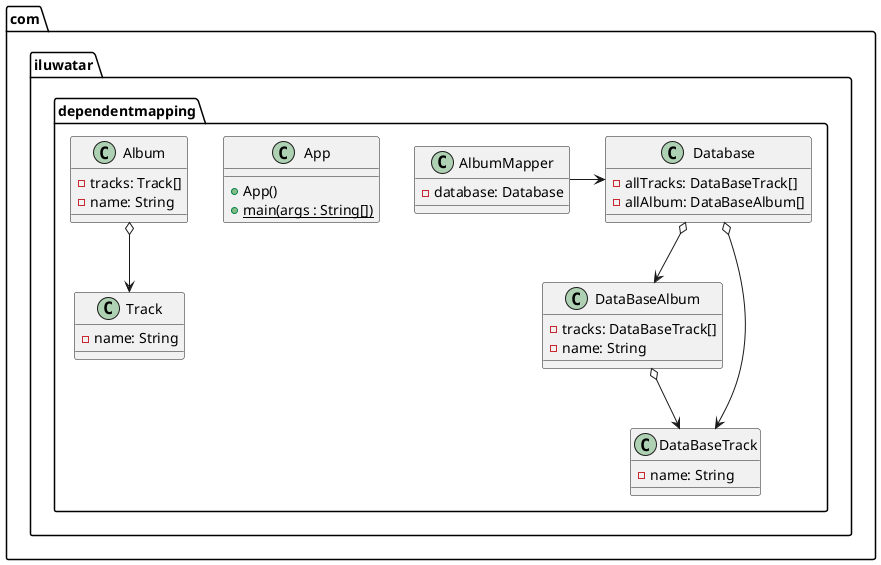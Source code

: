 @startuml
package com.iluwatar.dependentmapping {
class App {
  + App()
  + main(args : String[]) {static}
}

class Album{
  - tracks: Track[]
  - name: String
}

class AlbumMapper {
  - database: Database
}

class Database {
  - allTracks: DataBaseTrack[]
  - allAlbum: DataBaseAlbum[]
}

class DataBaseAlbum {
  - tracks: DataBaseTrack[]
  - name: String
}

class DataBaseTrack {
  - name: String
}

class Track {
  - name: String
}


Album o--> Track
DataBaseAlbum o--> DataBaseTrack
Database o--> DataBaseTrack
Database o--> DataBaseAlbum
AlbumMapper -right-> Database
}
@enduml